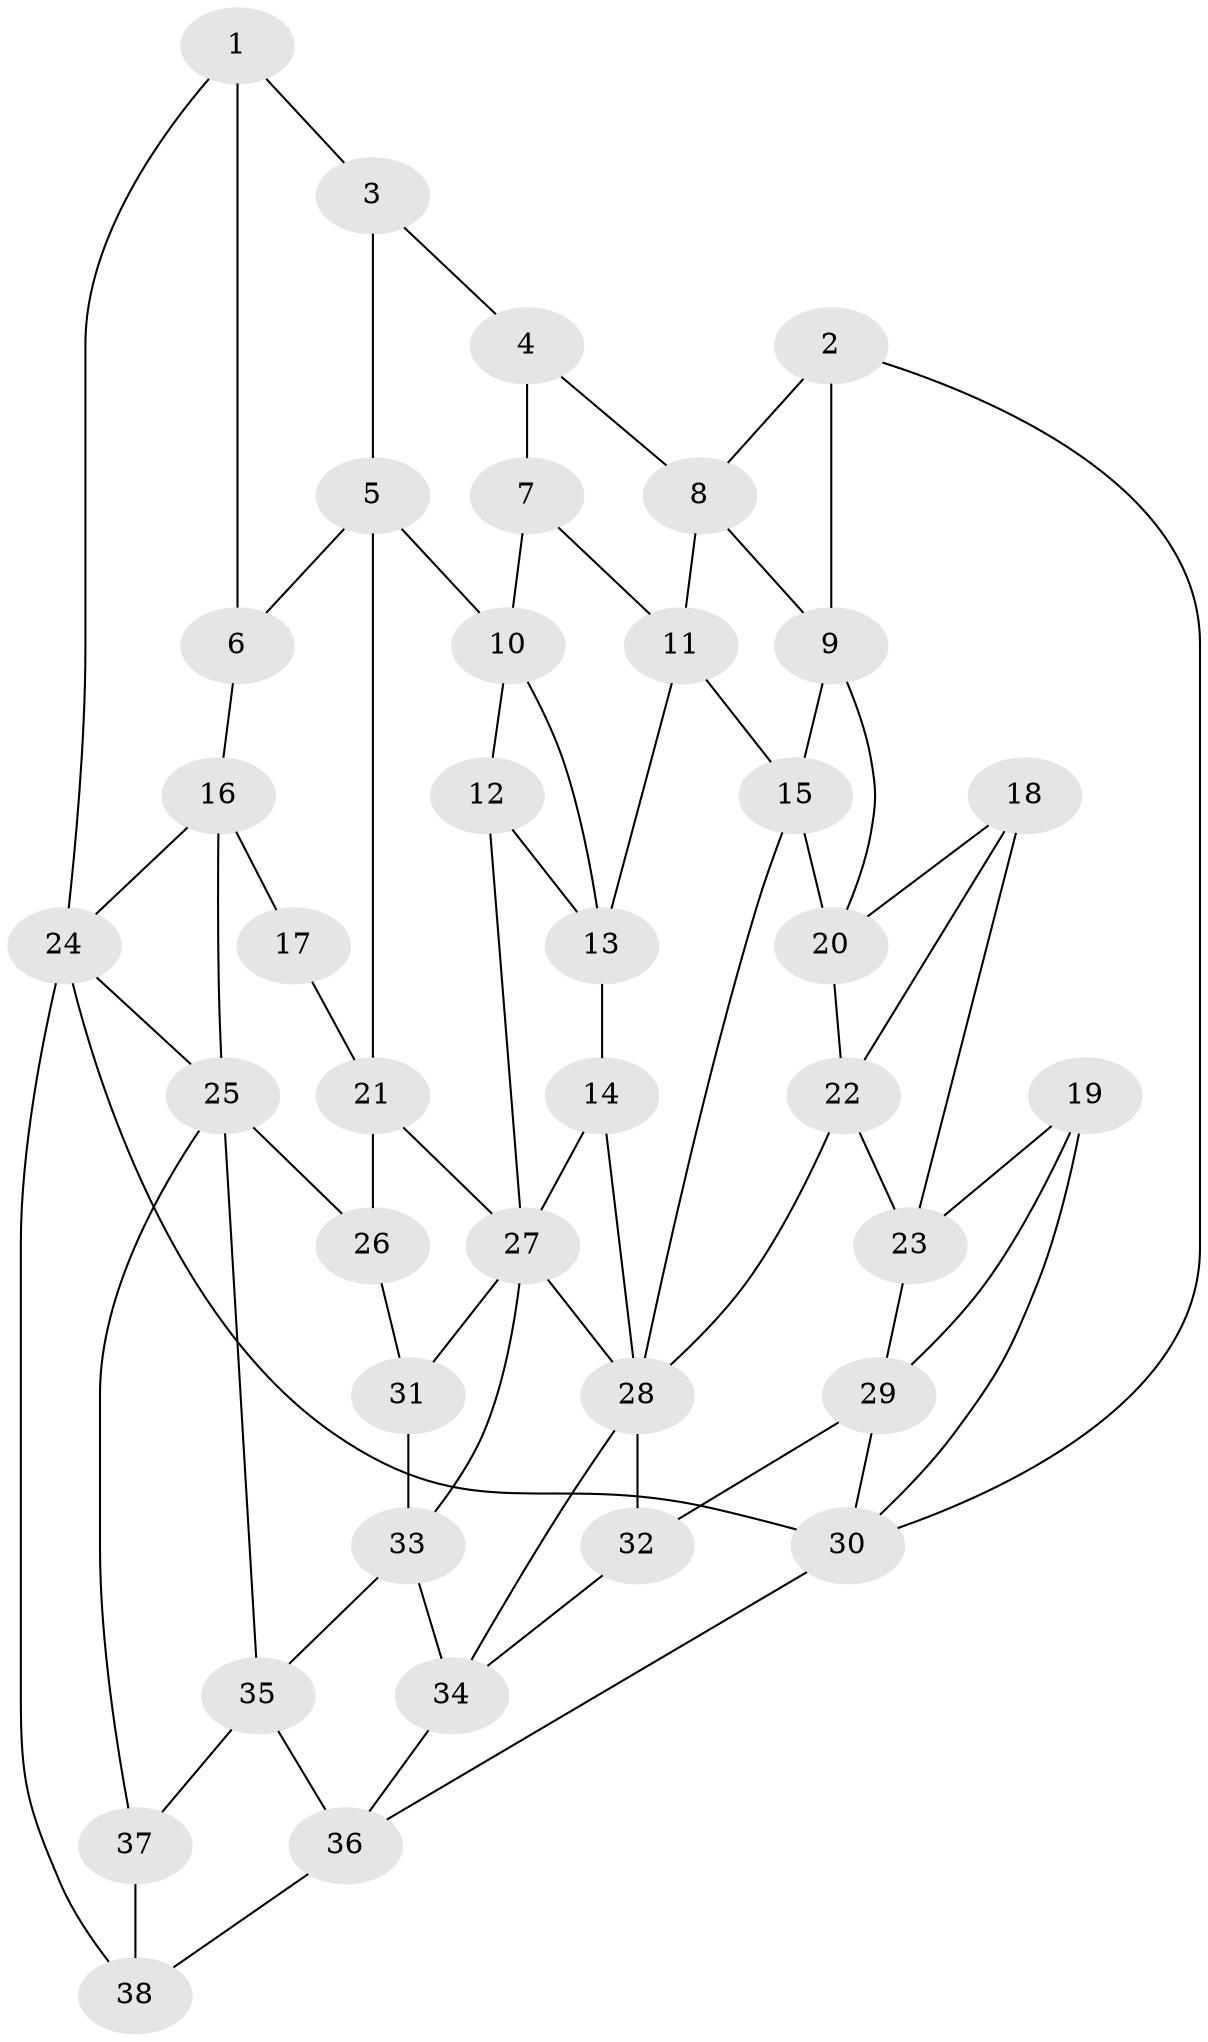 // original degree distribution, {3: 0.039473684210526314, 4: 0.21052631578947367, 5: 0.5394736842105263, 6: 0.21052631578947367}
// Generated by graph-tools (version 1.1) at 2025/51/03/09/25 03:51:06]
// undirected, 38 vertices, 71 edges
graph export_dot {
graph [start="1"]
  node [color=gray90,style=filled];
  1;
  2;
  3;
  4;
  5;
  6;
  7;
  8;
  9;
  10;
  11;
  12;
  13;
  14;
  15;
  16;
  17;
  18;
  19;
  20;
  21;
  22;
  23;
  24;
  25;
  26;
  27;
  28;
  29;
  30;
  31;
  32;
  33;
  34;
  35;
  36;
  37;
  38;
  1 -- 3 [weight=1.0];
  1 -- 6 [weight=2.0];
  1 -- 24 [weight=1.0];
  2 -- 8 [weight=1.0];
  2 -- 9 [weight=1.0];
  2 -- 30 [weight=1.0];
  3 -- 4 [weight=1.0];
  3 -- 5 [weight=1.0];
  4 -- 7 [weight=1.0];
  4 -- 8 [weight=1.0];
  5 -- 6 [weight=1.0];
  5 -- 10 [weight=1.0];
  5 -- 21 [weight=1.0];
  6 -- 16 [weight=1.0];
  7 -- 10 [weight=1.0];
  7 -- 11 [weight=1.0];
  8 -- 9 [weight=1.0];
  8 -- 11 [weight=1.0];
  9 -- 15 [weight=1.0];
  9 -- 20 [weight=1.0];
  10 -- 12 [weight=1.0];
  10 -- 13 [weight=1.0];
  11 -- 13 [weight=1.0];
  11 -- 15 [weight=1.0];
  12 -- 13 [weight=1.0];
  12 -- 27 [weight=1.0];
  13 -- 14 [weight=1.0];
  14 -- 27 [weight=1.0];
  14 -- 28 [weight=1.0];
  15 -- 20 [weight=1.0];
  15 -- 28 [weight=1.0];
  16 -- 17 [weight=1.0];
  16 -- 24 [weight=1.0];
  16 -- 25 [weight=1.0];
  17 -- 21 [weight=1.0];
  18 -- 20 [weight=1.0];
  18 -- 22 [weight=1.0];
  18 -- 23 [weight=1.0];
  19 -- 23 [weight=1.0];
  19 -- 29 [weight=1.0];
  19 -- 30 [weight=1.0];
  20 -- 22 [weight=1.0];
  21 -- 26 [weight=1.0];
  21 -- 27 [weight=1.0];
  22 -- 23 [weight=1.0];
  22 -- 28 [weight=1.0];
  23 -- 29 [weight=1.0];
  24 -- 25 [weight=1.0];
  24 -- 30 [weight=2.0];
  24 -- 38 [weight=1.0];
  25 -- 26 [weight=1.0];
  25 -- 35 [weight=1.0];
  25 -- 37 [weight=2.0];
  26 -- 31 [weight=1.0];
  27 -- 28 [weight=1.0];
  27 -- 31 [weight=1.0];
  27 -- 33 [weight=1.0];
  28 -- 32 [weight=1.0];
  28 -- 34 [weight=1.0];
  29 -- 30 [weight=1.0];
  29 -- 32 [weight=1.0];
  30 -- 36 [weight=1.0];
  31 -- 33 [weight=1.0];
  32 -- 34 [weight=1.0];
  33 -- 34 [weight=1.0];
  33 -- 35 [weight=1.0];
  34 -- 36 [weight=1.0];
  35 -- 36 [weight=1.0];
  35 -- 37 [weight=1.0];
  36 -- 38 [weight=1.0];
  37 -- 38 [weight=1.0];
}
